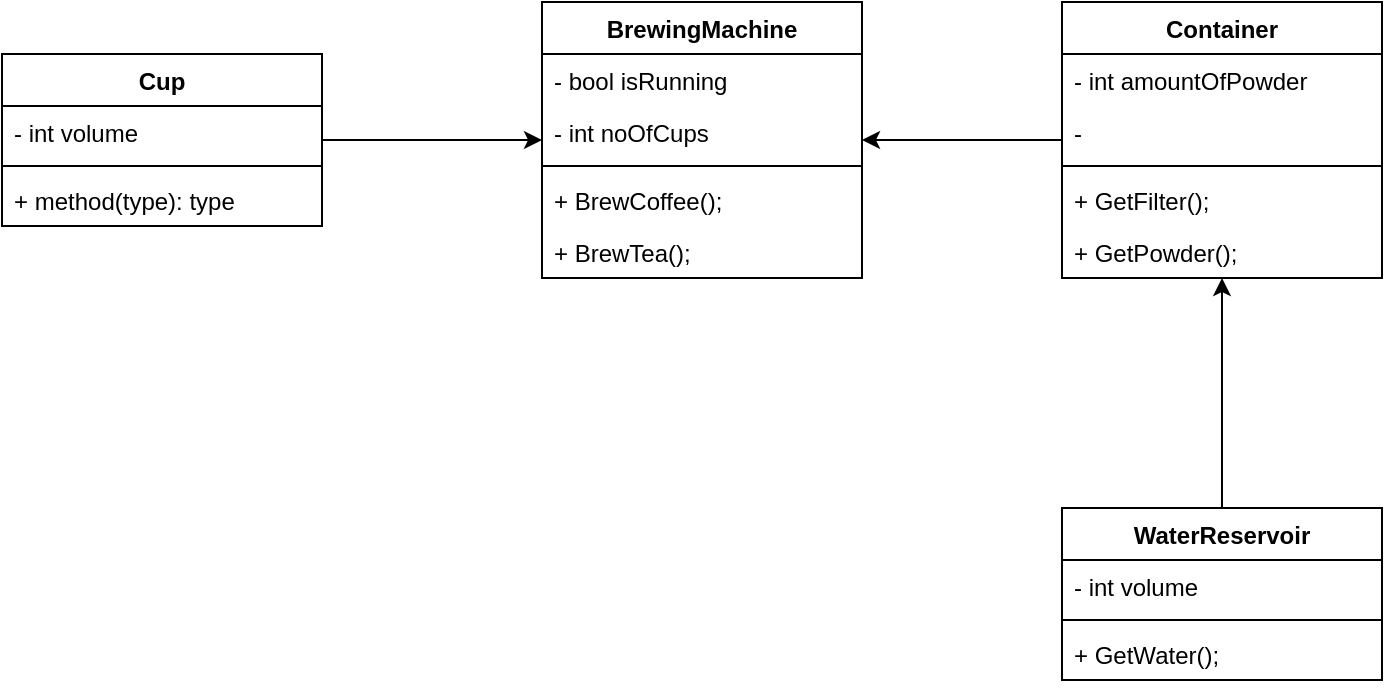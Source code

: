 <mxfile version="13.7.9" type="device"><diagram id="C5RBs43oDa-KdzZeNtuy" name="Page-1"><mxGraphModel dx="1086" dy="806" grid="1" gridSize="10" guides="1" tooltips="1" connect="1" arrows="1" fold="1" page="1" pageScale="1" pageWidth="827" pageHeight="1169" math="0" shadow="0"><root><mxCell id="WIyWlLk6GJQsqaUBKTNV-0"/><mxCell id="WIyWlLk6GJQsqaUBKTNV-1" parent="WIyWlLk6GJQsqaUBKTNV-0"/><mxCell id="bzhFS43loAG0KfWkpFCO-14" style="edgeStyle=orthogonalEdgeStyle;rounded=0;orthogonalLoop=1;jettySize=auto;html=1;" parent="WIyWlLk6GJQsqaUBKTNV-1" source="bzhFS43loAG0KfWkpFCO-5" target="bzhFS43loAG0KfWkpFCO-0" edge="1"><mxGeometry relative="1" as="geometry"/></mxCell><mxCell id="bzhFS43loAG0KfWkpFCO-16" style="edgeStyle=orthogonalEdgeStyle;rounded=0;orthogonalLoop=1;jettySize=auto;html=1;" parent="WIyWlLk6GJQsqaUBKTNV-1" source="bzhFS43loAG0KfWkpFCO-9" target="bzhFS43loAG0KfWkpFCO-5" edge="1"><mxGeometry relative="1" as="geometry"/></mxCell><mxCell id="bzhFS43loAG0KfWkpFCO-9" value="WaterReservoir" style="swimlane;fontStyle=1;align=center;verticalAlign=top;childLayout=stackLayout;horizontal=1;startSize=26;horizontalStack=0;resizeParent=1;resizeParentMax=0;resizeLast=0;collapsible=1;marginBottom=0;" parent="WIyWlLk6GJQsqaUBKTNV-1" vertex="1"><mxGeometry x="580" y="370" width="160" height="86" as="geometry"/></mxCell><mxCell id="bzhFS43loAG0KfWkpFCO-10" value="- int volume" style="text;strokeColor=none;fillColor=none;align=left;verticalAlign=top;spacingLeft=4;spacingRight=4;overflow=hidden;rotatable=0;points=[[0,0.5],[1,0.5]];portConstraint=eastwest;" parent="bzhFS43loAG0KfWkpFCO-9" vertex="1"><mxGeometry y="26" width="160" height="26" as="geometry"/></mxCell><mxCell id="bzhFS43loAG0KfWkpFCO-11" value="" style="line;strokeWidth=1;fillColor=none;align=left;verticalAlign=middle;spacingTop=-1;spacingLeft=3;spacingRight=3;rotatable=0;labelPosition=right;points=[];portConstraint=eastwest;" parent="bzhFS43loAG0KfWkpFCO-9" vertex="1"><mxGeometry y="52" width="160" height="8" as="geometry"/></mxCell><mxCell id="bzhFS43loAG0KfWkpFCO-12" value="+ GetWater();" style="text;strokeColor=none;fillColor=none;align=left;verticalAlign=top;spacingLeft=4;spacingRight=4;overflow=hidden;rotatable=0;points=[[0,0.5],[1,0.5]];portConstraint=eastwest;" parent="bzhFS43loAG0KfWkpFCO-9" vertex="1"><mxGeometry y="60" width="160" height="26" as="geometry"/></mxCell><mxCell id="bzhFS43loAG0KfWkpFCO-5" value="Container" style="swimlane;fontStyle=1;align=center;verticalAlign=top;childLayout=stackLayout;horizontal=1;startSize=26;horizontalStack=0;resizeParent=1;resizeParentMax=0;resizeLast=0;collapsible=1;marginBottom=0;" parent="WIyWlLk6GJQsqaUBKTNV-1" vertex="1"><mxGeometry x="580" y="117" width="160" height="138" as="geometry"/></mxCell><mxCell id="bzhFS43loAG0KfWkpFCO-6" value="- int amountOfPowder" style="text;strokeColor=none;fillColor=none;align=left;verticalAlign=top;spacingLeft=4;spacingRight=4;overflow=hidden;rotatable=0;points=[[0,0.5],[1,0.5]];portConstraint=eastwest;" parent="bzhFS43loAG0KfWkpFCO-5" vertex="1"><mxGeometry y="26" width="160" height="26" as="geometry"/></mxCell><mxCell id="bzhFS43loAG0KfWkpFCO-18" value="- " style="text;strokeColor=none;fillColor=none;align=left;verticalAlign=top;spacingLeft=4;spacingRight=4;overflow=hidden;rotatable=0;points=[[0,0.5],[1,0.5]];portConstraint=eastwest;" parent="bzhFS43loAG0KfWkpFCO-5" vertex="1"><mxGeometry y="52" width="160" height="26" as="geometry"/></mxCell><mxCell id="bzhFS43loAG0KfWkpFCO-7" value="" style="line;strokeWidth=1;fillColor=none;align=left;verticalAlign=middle;spacingTop=-1;spacingLeft=3;spacingRight=3;rotatable=0;labelPosition=right;points=[];portConstraint=eastwest;" parent="bzhFS43loAG0KfWkpFCO-5" vertex="1"><mxGeometry y="78" width="160" height="8" as="geometry"/></mxCell><mxCell id="bzhFS43loAG0KfWkpFCO-8" value="+ GetFilter();" style="text;strokeColor=none;fillColor=none;align=left;verticalAlign=top;spacingLeft=4;spacingRight=4;overflow=hidden;rotatable=0;points=[[0,0.5],[1,0.5]];portConstraint=eastwest;" parent="bzhFS43loAG0KfWkpFCO-5" vertex="1"><mxGeometry y="86" width="160" height="26" as="geometry"/></mxCell><mxCell id="bzhFS43loAG0KfWkpFCO-19" value="+ GetPowder();" style="text;strokeColor=none;fillColor=none;align=left;verticalAlign=top;spacingLeft=4;spacingRight=4;overflow=hidden;rotatable=0;points=[[0,0.5],[1,0.5]];portConstraint=eastwest;" parent="bzhFS43loAG0KfWkpFCO-5" vertex="1"><mxGeometry y="112" width="160" height="26" as="geometry"/></mxCell><mxCell id="bzhFS43loAG0KfWkpFCO-0" value="BrewingMachine" style="swimlane;fontStyle=1;align=center;verticalAlign=top;childLayout=stackLayout;horizontal=1;startSize=26;horizontalStack=0;resizeParent=1;resizeParentMax=0;resizeLast=0;collapsible=1;marginBottom=0;" parent="WIyWlLk6GJQsqaUBKTNV-1" vertex="1"><mxGeometry x="320" y="117" width="160" height="138" as="geometry"/></mxCell><mxCell id="bzhFS43loAG0KfWkpFCO-1" value="- bool isRunning" style="text;strokeColor=none;fillColor=none;align=left;verticalAlign=top;spacingLeft=4;spacingRight=4;overflow=hidden;rotatable=0;points=[[0,0.5],[1,0.5]];portConstraint=eastwest;" parent="bzhFS43loAG0KfWkpFCO-0" vertex="1"><mxGeometry y="26" width="160" height="26" as="geometry"/></mxCell><mxCell id="bzhFS43loAG0KfWkpFCO-4" value="- int noOfCups" style="text;strokeColor=none;fillColor=none;align=left;verticalAlign=top;spacingLeft=4;spacingRight=4;overflow=hidden;rotatable=0;points=[[0,0.5],[1,0.5]];portConstraint=eastwest;" parent="bzhFS43loAG0KfWkpFCO-0" vertex="1"><mxGeometry y="52" width="160" height="26" as="geometry"/></mxCell><mxCell id="bzhFS43loAG0KfWkpFCO-2" value="" style="line;strokeWidth=1;fillColor=none;align=left;verticalAlign=middle;spacingTop=-1;spacingLeft=3;spacingRight=3;rotatable=0;labelPosition=right;points=[];portConstraint=eastwest;" parent="bzhFS43loAG0KfWkpFCO-0" vertex="1"><mxGeometry y="78" width="160" height="8" as="geometry"/></mxCell><mxCell id="bzhFS43loAG0KfWkpFCO-3" value="+ BrewCoffee();" style="text;strokeColor=none;fillColor=none;align=left;verticalAlign=top;spacingLeft=4;spacingRight=4;overflow=hidden;rotatable=0;points=[[0,0.5],[1,0.5]];portConstraint=eastwest;" parent="bzhFS43loAG0KfWkpFCO-0" vertex="1"><mxGeometry y="86" width="160" height="26" as="geometry"/></mxCell><mxCell id="bzhFS43loAG0KfWkpFCO-20" value="+ BrewTea();" style="text;strokeColor=none;fillColor=none;align=left;verticalAlign=top;spacingLeft=4;spacingRight=4;overflow=hidden;rotatable=0;points=[[0,0.5],[1,0.5]];portConstraint=eastwest;" parent="bzhFS43loAG0KfWkpFCO-0" vertex="1"><mxGeometry y="112" width="160" height="26" as="geometry"/></mxCell><mxCell id="zWZB29FwILu7JT24rk1M-4" style="edgeStyle=orthogonalEdgeStyle;rounded=0;orthogonalLoop=1;jettySize=auto;html=1;" edge="1" parent="WIyWlLk6GJQsqaUBKTNV-1" source="zWZB29FwILu7JT24rk1M-0" target="bzhFS43loAG0KfWkpFCO-0"><mxGeometry relative="1" as="geometry"/></mxCell><mxCell id="zWZB29FwILu7JT24rk1M-0" value="Cup" style="swimlane;fontStyle=1;align=center;verticalAlign=top;childLayout=stackLayout;horizontal=1;startSize=26;horizontalStack=0;resizeParent=1;resizeParentMax=0;resizeLast=0;collapsible=1;marginBottom=0;" vertex="1" parent="WIyWlLk6GJQsqaUBKTNV-1"><mxGeometry x="50" y="143" width="160" height="86" as="geometry"/></mxCell><mxCell id="zWZB29FwILu7JT24rk1M-1" value="- int volume" style="text;strokeColor=none;fillColor=none;align=left;verticalAlign=top;spacingLeft=4;spacingRight=4;overflow=hidden;rotatable=0;points=[[0,0.5],[1,0.5]];portConstraint=eastwest;" vertex="1" parent="zWZB29FwILu7JT24rk1M-0"><mxGeometry y="26" width="160" height="26" as="geometry"/></mxCell><mxCell id="zWZB29FwILu7JT24rk1M-2" value="" style="line;strokeWidth=1;fillColor=none;align=left;verticalAlign=middle;spacingTop=-1;spacingLeft=3;spacingRight=3;rotatable=0;labelPosition=right;points=[];portConstraint=eastwest;" vertex="1" parent="zWZB29FwILu7JT24rk1M-0"><mxGeometry y="52" width="160" height="8" as="geometry"/></mxCell><mxCell id="zWZB29FwILu7JT24rk1M-3" value="+ method(type): type" style="text;strokeColor=none;fillColor=none;align=left;verticalAlign=top;spacingLeft=4;spacingRight=4;overflow=hidden;rotatable=0;points=[[0,0.5],[1,0.5]];portConstraint=eastwest;" vertex="1" parent="zWZB29FwILu7JT24rk1M-0"><mxGeometry y="60" width="160" height="26" as="geometry"/></mxCell></root></mxGraphModel></diagram></mxfile>